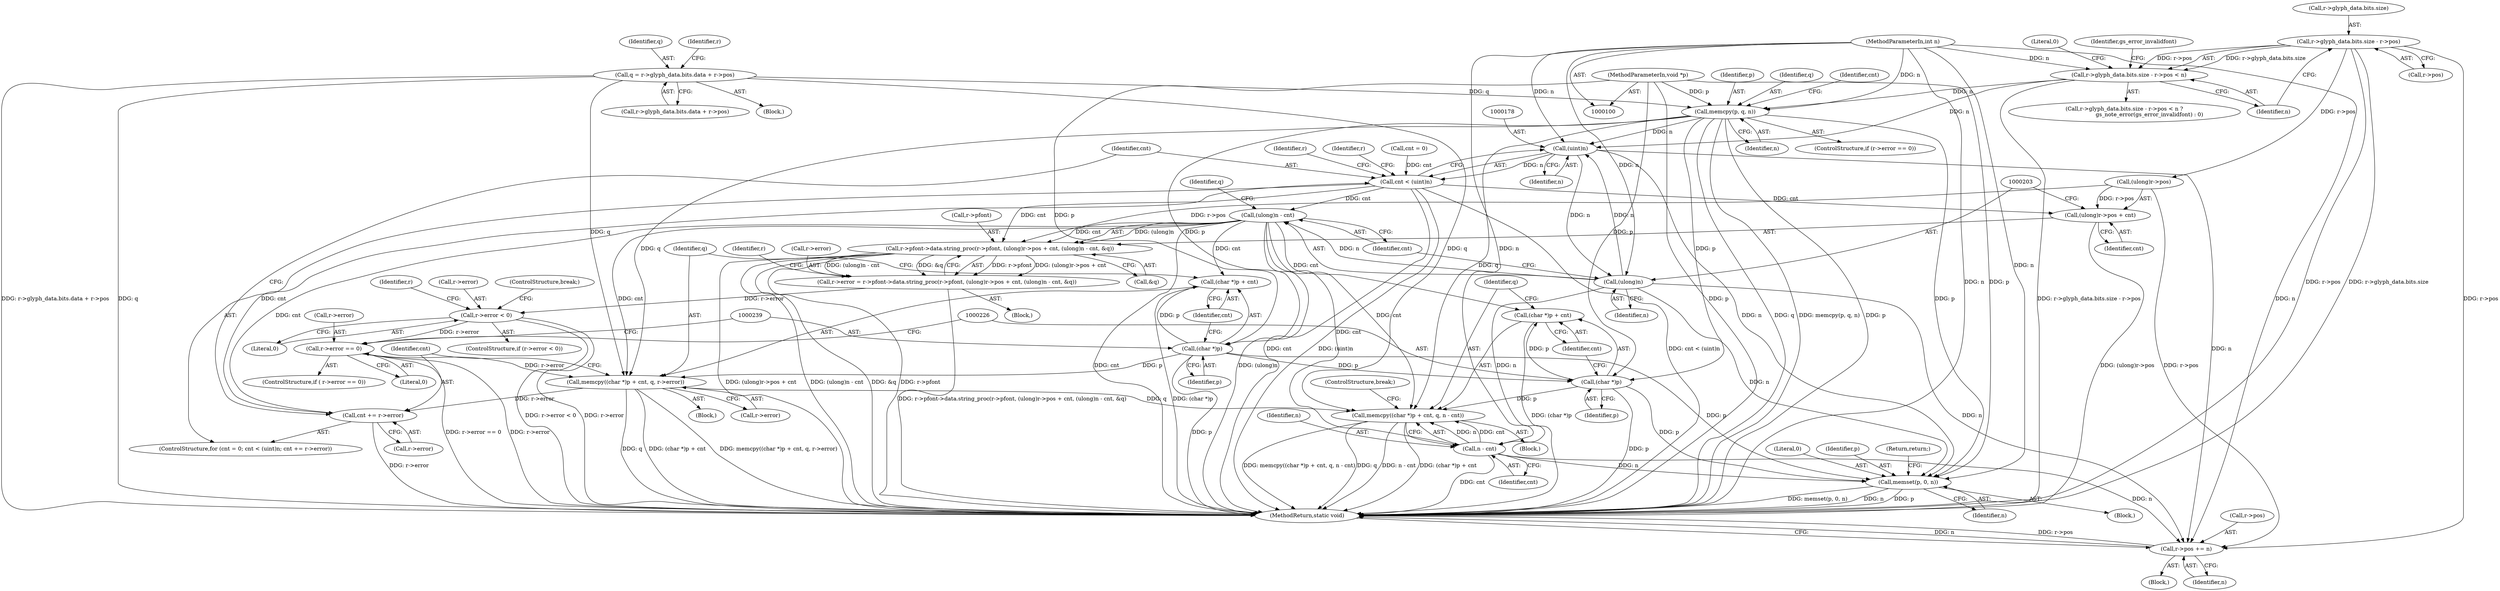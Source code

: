 digraph "1_ghostscript_937ccd17ac65935633b2ebc06cb7089b91e17e6b@API" {
"1000166" [label="(Call,memcpy(p, q, n))"];
"1000102" [label="(MethodParameterIn,void *p)"];
"1000126" [label="(Call,q = r->glyph_data.bits.data + r->pos)"];
"1000144" [label="(Call,r->glyph_data.bits.size - r->pos < n)"];
"1000145" [label="(Call,r->glyph_data.bits.size - r->pos)"];
"1000103" [label="(MethodParameterIn,int n)"];
"1000177" [label="(Call,(uint)n)"];
"1000175" [label="(Call,cnt < (uint)n)"];
"1000190" [label="(Call,r->pfont->data.string_proc(r->pfont, (ulong)r->pos + cnt, (ulong)n - cnt, &q))"];
"1000186" [label="(Call,r->error = r->pfont->data.string_proc(r->pfont, (ulong)r->pos + cnt, (ulong)n - cnt, &q))"];
"1000209" [label="(Call,r->error < 0)"];
"1000217" [label="(Call,r->error == 0)"];
"1000236" [label="(Call,memcpy((char *)p + cnt, q, r->error))"];
"1000180" [label="(Call,cnt += r->error)"];
"1000223" [label="(Call,memcpy((char *)p + cnt, q, n - cnt))"];
"1000194" [label="(Call,(ulong)r->pos + cnt)"];
"1000201" [label="(Call,(ulong)n - cnt)"];
"1000224" [label="(Call,(char *)p + cnt)"];
"1000230" [label="(Call,n - cnt)"];
"1000251" [label="(Call,memset(p, 0, n))"];
"1000256" [label="(Call,r->pos += n)"];
"1000237" [label="(Call,(char *)p + cnt)"];
"1000202" [label="(Call,(ulong)n)"];
"1000225" [label="(Call,(char *)p)"];
"1000238" [label="(Call,(char *)p)"];
"1000143" [label="(Call,r->glyph_data.bits.size - r->pos < n ?\n                             gs_note_error(gs_error_invalidfont) : 0)"];
"1000175" [label="(Call,cnt < (uint)n)"];
"1000180" [label="(Call,cnt += r->error)"];
"1000141" [label="(Identifier,r)"];
"1000169" [label="(Identifier,n)"];
"1000159" [label="(Literal,0)"];
"1000191" [label="(Call,r->pfont)"];
"1000210" [label="(Call,r->error)"];
"1000177" [label="(Call,(uint)n)"];
"1000235" [label="(Block,)"];
"1000233" [label="(ControlStructure,break;)"];
"1000194" [label="(Call,(ulong)r->pos + cnt)"];
"1000254" [label="(Identifier,n)"];
"1000253" [label="(Literal,0)"];
"1000190" [label="(Call,r->pfont->data.string_proc(r->pfont, (ulong)r->pos + cnt, (ulong)n - cnt, &q))"];
"1000213" [label="(Literal,0)"];
"1000102" [label="(MethodParameterIn,void *p)"];
"1000256" [label="(Call,r->pos += n)"];
"1000209" [label="(Call,r->error < 0)"];
"1000242" [label="(Identifier,q)"];
"1000187" [label="(Call,r->error)"];
"1000127" [label="(Identifier,q)"];
"1000214" [label="(ControlStructure,break;)"];
"1000261" [label="(MethodReturn,static void)"];
"1000208" [label="(ControlStructure,if (r->error < 0))"];
"1000217" [label="(Call,r->error == 0)"];
"1000181" [label="(Identifier,cnt)"];
"1000128" [label="(Call,r->glyph_data.bits.data + r->pos)"];
"1000206" [label="(Call,&q)"];
"1000156" [label="(Identifier,n)"];
"1000167" [label="(Identifier,p)"];
"1000104" [label="(Block,)"];
"1000145" [label="(Call,r->glyph_data.bits.size - r->pos)"];
"1000250" [label="(Block,)"];
"1000126" [label="(Call,q = r->glyph_data.bits.data + r->pos)"];
"1000232" [label="(Identifier,cnt)"];
"1000168" [label="(Identifier,q)"];
"1000227" [label="(Identifier,p)"];
"1000172" [label="(Call,cnt = 0)"];
"1000236" [label="(Call,memcpy((char *)p + cnt, q, r->error))"];
"1000186" [label="(Call,r->error = r->pfont->data.string_proc(r->pfont, (ulong)r->pos + cnt, (ulong)n - cnt, &q))"];
"1000230" [label="(Call,n - cnt)"];
"1000251" [label="(Call,memset(p, 0, n))"];
"1000231" [label="(Identifier,n)"];
"1000166" [label="(Call,memcpy(p, q, n))"];
"1000144" [label="(Call,r->glyph_data.bits.size - r->pos < n)"];
"1000260" [label="(Identifier,n)"];
"1000248" [label="(Identifier,r)"];
"1000204" [label="(Identifier,n)"];
"1000185" [label="(Block,)"];
"1000125" [label="(Block,)"];
"1000229" [label="(Identifier,q)"];
"1000182" [label="(Call,r->error)"];
"1000223" [label="(Call,memcpy((char *)p + cnt, q, n - cnt))"];
"1000173" [label="(Identifier,cnt)"];
"1000195" [label="(Call,(ulong)r->pos)"];
"1000238" [label="(Call,(char *)p)"];
"1000237" [label="(Call,(char *)p + cnt)"];
"1000158" [label="(Identifier,gs_error_invalidfont)"];
"1000240" [label="(Identifier,p)"];
"1000202" [label="(Call,(ulong)n)"];
"1000219" [label="(Identifier,r)"];
"1000224" [label="(Call,(char *)p + cnt)"];
"1000201" [label="(Call,(ulong)n - cnt)"];
"1000211" [label="(Identifier,r)"];
"1000222" [label="(Block,)"];
"1000205" [label="(Identifier,cnt)"];
"1000176" [label="(Identifier,cnt)"];
"1000160" [label="(ControlStructure,if (r->error == 0))"];
"1000216" [label="(ControlStructure,if ( r->error == 0))"];
"1000153" [label="(Call,r->pos)"];
"1000241" [label="(Identifier,cnt)"];
"1000228" [label="(Identifier,cnt)"];
"1000103" [label="(MethodParameterIn,int n)"];
"1000221" [label="(Literal,0)"];
"1000243" [label="(Call,r->error)"];
"1000171" [label="(ControlStructure,for (cnt = 0; cnt < (uint)n; cnt += r->error))"];
"1000257" [label="(Call,r->pos)"];
"1000200" [label="(Identifier,cnt)"];
"1000225" [label="(Call,(char *)p)"];
"1000207" [label="(Identifier,q)"];
"1000179" [label="(Identifier,n)"];
"1000146" [label="(Call,r->glyph_data.bits.size)"];
"1000188" [label="(Identifier,r)"];
"1000218" [label="(Call,r->error)"];
"1000252" [label="(Identifier,p)"];
"1000255" [label="(Return,return;)"];
"1000166" -> "1000160"  [label="AST: "];
"1000166" -> "1000169"  [label="CFG: "];
"1000167" -> "1000166"  [label="AST: "];
"1000168" -> "1000166"  [label="AST: "];
"1000169" -> "1000166"  [label="AST: "];
"1000173" -> "1000166"  [label="CFG: "];
"1000166" -> "1000261"  [label="DDG: q"];
"1000166" -> "1000261"  [label="DDG: memcpy(p, q, n)"];
"1000166" -> "1000261"  [label="DDG: p"];
"1000102" -> "1000166"  [label="DDG: p"];
"1000126" -> "1000166"  [label="DDG: q"];
"1000144" -> "1000166"  [label="DDG: n"];
"1000103" -> "1000166"  [label="DDG: n"];
"1000166" -> "1000177"  [label="DDG: n"];
"1000166" -> "1000225"  [label="DDG: p"];
"1000166" -> "1000223"  [label="DDG: q"];
"1000166" -> "1000238"  [label="DDG: p"];
"1000166" -> "1000236"  [label="DDG: q"];
"1000166" -> "1000251"  [label="DDG: p"];
"1000102" -> "1000100"  [label="AST: "];
"1000102" -> "1000261"  [label="DDG: p"];
"1000102" -> "1000225"  [label="DDG: p"];
"1000102" -> "1000238"  [label="DDG: p"];
"1000102" -> "1000251"  [label="DDG: p"];
"1000126" -> "1000125"  [label="AST: "];
"1000126" -> "1000128"  [label="CFG: "];
"1000127" -> "1000126"  [label="AST: "];
"1000128" -> "1000126"  [label="AST: "];
"1000141" -> "1000126"  [label="CFG: "];
"1000126" -> "1000261"  [label="DDG: r->glyph_data.bits.data + r->pos"];
"1000126" -> "1000261"  [label="DDG: q"];
"1000126" -> "1000223"  [label="DDG: q"];
"1000126" -> "1000236"  [label="DDG: q"];
"1000144" -> "1000143"  [label="AST: "];
"1000144" -> "1000156"  [label="CFG: "];
"1000145" -> "1000144"  [label="AST: "];
"1000156" -> "1000144"  [label="AST: "];
"1000158" -> "1000144"  [label="CFG: "];
"1000159" -> "1000144"  [label="CFG: "];
"1000144" -> "1000261"  [label="DDG: r->glyph_data.bits.size - r->pos"];
"1000145" -> "1000144"  [label="DDG: r->glyph_data.bits.size"];
"1000145" -> "1000144"  [label="DDG: r->pos"];
"1000103" -> "1000144"  [label="DDG: n"];
"1000144" -> "1000177"  [label="DDG: n"];
"1000145" -> "1000153"  [label="CFG: "];
"1000146" -> "1000145"  [label="AST: "];
"1000153" -> "1000145"  [label="AST: "];
"1000156" -> "1000145"  [label="CFG: "];
"1000145" -> "1000261"  [label="DDG: r->pos"];
"1000145" -> "1000261"  [label="DDG: r->glyph_data.bits.size"];
"1000145" -> "1000195"  [label="DDG: r->pos"];
"1000145" -> "1000256"  [label="DDG: r->pos"];
"1000103" -> "1000100"  [label="AST: "];
"1000103" -> "1000261"  [label="DDG: n"];
"1000103" -> "1000177"  [label="DDG: n"];
"1000103" -> "1000202"  [label="DDG: n"];
"1000103" -> "1000230"  [label="DDG: n"];
"1000103" -> "1000251"  [label="DDG: n"];
"1000103" -> "1000256"  [label="DDG: n"];
"1000177" -> "1000175"  [label="AST: "];
"1000177" -> "1000179"  [label="CFG: "];
"1000178" -> "1000177"  [label="AST: "];
"1000179" -> "1000177"  [label="AST: "];
"1000175" -> "1000177"  [label="CFG: "];
"1000177" -> "1000175"  [label="DDG: n"];
"1000202" -> "1000177"  [label="DDG: n"];
"1000177" -> "1000202"  [label="DDG: n"];
"1000177" -> "1000251"  [label="DDG: n"];
"1000177" -> "1000256"  [label="DDG: n"];
"1000175" -> "1000171"  [label="AST: "];
"1000176" -> "1000175"  [label="AST: "];
"1000188" -> "1000175"  [label="CFG: "];
"1000248" -> "1000175"  [label="CFG: "];
"1000175" -> "1000261"  [label="DDG: cnt"];
"1000175" -> "1000261"  [label="DDG: (uint)n"];
"1000175" -> "1000261"  [label="DDG: cnt < (uint)n"];
"1000180" -> "1000175"  [label="DDG: cnt"];
"1000172" -> "1000175"  [label="DDG: cnt"];
"1000175" -> "1000190"  [label="DDG: cnt"];
"1000175" -> "1000194"  [label="DDG: cnt"];
"1000175" -> "1000201"  [label="DDG: cnt"];
"1000190" -> "1000186"  [label="AST: "];
"1000190" -> "1000206"  [label="CFG: "];
"1000191" -> "1000190"  [label="AST: "];
"1000194" -> "1000190"  [label="AST: "];
"1000201" -> "1000190"  [label="AST: "];
"1000206" -> "1000190"  [label="AST: "];
"1000186" -> "1000190"  [label="CFG: "];
"1000190" -> "1000261"  [label="DDG: (ulong)r->pos + cnt"];
"1000190" -> "1000261"  [label="DDG: (ulong)n - cnt"];
"1000190" -> "1000261"  [label="DDG: &q"];
"1000190" -> "1000261"  [label="DDG: r->pfont"];
"1000190" -> "1000186"  [label="DDG: r->pfont"];
"1000190" -> "1000186"  [label="DDG: (ulong)r->pos + cnt"];
"1000190" -> "1000186"  [label="DDG: (ulong)n - cnt"];
"1000190" -> "1000186"  [label="DDG: &q"];
"1000195" -> "1000190"  [label="DDG: r->pos"];
"1000201" -> "1000190"  [label="DDG: (ulong)n"];
"1000201" -> "1000190"  [label="DDG: cnt"];
"1000186" -> "1000185"  [label="AST: "];
"1000187" -> "1000186"  [label="AST: "];
"1000211" -> "1000186"  [label="CFG: "];
"1000186" -> "1000261"  [label="DDG: r->pfont->data.string_proc(r->pfont, (ulong)r->pos + cnt, (ulong)n - cnt, &q)"];
"1000186" -> "1000209"  [label="DDG: r->error"];
"1000209" -> "1000208"  [label="AST: "];
"1000209" -> "1000213"  [label="CFG: "];
"1000210" -> "1000209"  [label="AST: "];
"1000213" -> "1000209"  [label="AST: "];
"1000214" -> "1000209"  [label="CFG: "];
"1000219" -> "1000209"  [label="CFG: "];
"1000209" -> "1000261"  [label="DDG: r->error < 0"];
"1000209" -> "1000261"  [label="DDG: r->error"];
"1000209" -> "1000217"  [label="DDG: r->error"];
"1000217" -> "1000216"  [label="AST: "];
"1000217" -> "1000221"  [label="CFG: "];
"1000218" -> "1000217"  [label="AST: "];
"1000221" -> "1000217"  [label="AST: "];
"1000226" -> "1000217"  [label="CFG: "];
"1000239" -> "1000217"  [label="CFG: "];
"1000217" -> "1000261"  [label="DDG: r->error == 0"];
"1000217" -> "1000261"  [label="DDG: r->error"];
"1000217" -> "1000236"  [label="DDG: r->error"];
"1000236" -> "1000235"  [label="AST: "];
"1000236" -> "1000243"  [label="CFG: "];
"1000237" -> "1000236"  [label="AST: "];
"1000242" -> "1000236"  [label="AST: "];
"1000243" -> "1000236"  [label="AST: "];
"1000181" -> "1000236"  [label="CFG: "];
"1000236" -> "1000261"  [label="DDG: (char *)p + cnt"];
"1000236" -> "1000261"  [label="DDG: memcpy((char *)p + cnt, q, r->error)"];
"1000236" -> "1000261"  [label="DDG: q"];
"1000236" -> "1000180"  [label="DDG: r->error"];
"1000236" -> "1000223"  [label="DDG: q"];
"1000238" -> "1000236"  [label="DDG: p"];
"1000201" -> "1000236"  [label="DDG: cnt"];
"1000180" -> "1000171"  [label="AST: "];
"1000180" -> "1000182"  [label="CFG: "];
"1000181" -> "1000180"  [label="AST: "];
"1000182" -> "1000180"  [label="AST: "];
"1000176" -> "1000180"  [label="CFG: "];
"1000180" -> "1000261"  [label="DDG: r->error"];
"1000201" -> "1000180"  [label="DDG: cnt"];
"1000223" -> "1000222"  [label="AST: "];
"1000223" -> "1000230"  [label="CFG: "];
"1000224" -> "1000223"  [label="AST: "];
"1000229" -> "1000223"  [label="AST: "];
"1000230" -> "1000223"  [label="AST: "];
"1000233" -> "1000223"  [label="CFG: "];
"1000223" -> "1000261"  [label="DDG: memcpy((char *)p + cnt, q, n - cnt)"];
"1000223" -> "1000261"  [label="DDG: q"];
"1000223" -> "1000261"  [label="DDG: n - cnt"];
"1000223" -> "1000261"  [label="DDG: (char *)p + cnt"];
"1000225" -> "1000223"  [label="DDG: p"];
"1000201" -> "1000223"  [label="DDG: cnt"];
"1000230" -> "1000223"  [label="DDG: n"];
"1000230" -> "1000223"  [label="DDG: cnt"];
"1000194" -> "1000200"  [label="CFG: "];
"1000195" -> "1000194"  [label="AST: "];
"1000200" -> "1000194"  [label="AST: "];
"1000203" -> "1000194"  [label="CFG: "];
"1000194" -> "1000261"  [label="DDG: (ulong)r->pos"];
"1000195" -> "1000194"  [label="DDG: r->pos"];
"1000201" -> "1000205"  [label="CFG: "];
"1000202" -> "1000201"  [label="AST: "];
"1000205" -> "1000201"  [label="AST: "];
"1000207" -> "1000201"  [label="CFG: "];
"1000201" -> "1000261"  [label="DDG: cnt"];
"1000201" -> "1000261"  [label="DDG: (ulong)n"];
"1000202" -> "1000201"  [label="DDG: n"];
"1000201" -> "1000224"  [label="DDG: cnt"];
"1000201" -> "1000230"  [label="DDG: cnt"];
"1000201" -> "1000237"  [label="DDG: cnt"];
"1000224" -> "1000228"  [label="CFG: "];
"1000225" -> "1000224"  [label="AST: "];
"1000228" -> "1000224"  [label="AST: "];
"1000229" -> "1000224"  [label="CFG: "];
"1000224" -> "1000261"  [label="DDG: (char *)p"];
"1000225" -> "1000224"  [label="DDG: p"];
"1000230" -> "1000232"  [label="CFG: "];
"1000231" -> "1000230"  [label="AST: "];
"1000232" -> "1000230"  [label="AST: "];
"1000230" -> "1000261"  [label="DDG: cnt"];
"1000202" -> "1000230"  [label="DDG: n"];
"1000230" -> "1000251"  [label="DDG: n"];
"1000230" -> "1000256"  [label="DDG: n"];
"1000251" -> "1000250"  [label="AST: "];
"1000251" -> "1000254"  [label="CFG: "];
"1000252" -> "1000251"  [label="AST: "];
"1000253" -> "1000251"  [label="AST: "];
"1000254" -> "1000251"  [label="AST: "];
"1000255" -> "1000251"  [label="CFG: "];
"1000251" -> "1000261"  [label="DDG: memset(p, 0, n)"];
"1000251" -> "1000261"  [label="DDG: n"];
"1000251" -> "1000261"  [label="DDG: p"];
"1000225" -> "1000251"  [label="DDG: p"];
"1000238" -> "1000251"  [label="DDG: p"];
"1000202" -> "1000251"  [label="DDG: n"];
"1000256" -> "1000104"  [label="AST: "];
"1000256" -> "1000260"  [label="CFG: "];
"1000257" -> "1000256"  [label="AST: "];
"1000260" -> "1000256"  [label="AST: "];
"1000261" -> "1000256"  [label="CFG: "];
"1000256" -> "1000261"  [label="DDG: n"];
"1000256" -> "1000261"  [label="DDG: r->pos"];
"1000202" -> "1000256"  [label="DDG: n"];
"1000195" -> "1000256"  [label="DDG: r->pos"];
"1000237" -> "1000241"  [label="CFG: "];
"1000238" -> "1000237"  [label="AST: "];
"1000241" -> "1000237"  [label="AST: "];
"1000242" -> "1000237"  [label="CFG: "];
"1000237" -> "1000261"  [label="DDG: (char *)p"];
"1000238" -> "1000237"  [label="DDG: p"];
"1000202" -> "1000204"  [label="CFG: "];
"1000203" -> "1000202"  [label="AST: "];
"1000204" -> "1000202"  [label="AST: "];
"1000205" -> "1000202"  [label="CFG: "];
"1000225" -> "1000227"  [label="CFG: "];
"1000226" -> "1000225"  [label="AST: "];
"1000227" -> "1000225"  [label="AST: "];
"1000228" -> "1000225"  [label="CFG: "];
"1000225" -> "1000261"  [label="DDG: p"];
"1000238" -> "1000225"  [label="DDG: p"];
"1000238" -> "1000240"  [label="CFG: "];
"1000239" -> "1000238"  [label="AST: "];
"1000240" -> "1000238"  [label="AST: "];
"1000241" -> "1000238"  [label="CFG: "];
"1000238" -> "1000261"  [label="DDG: p"];
}
